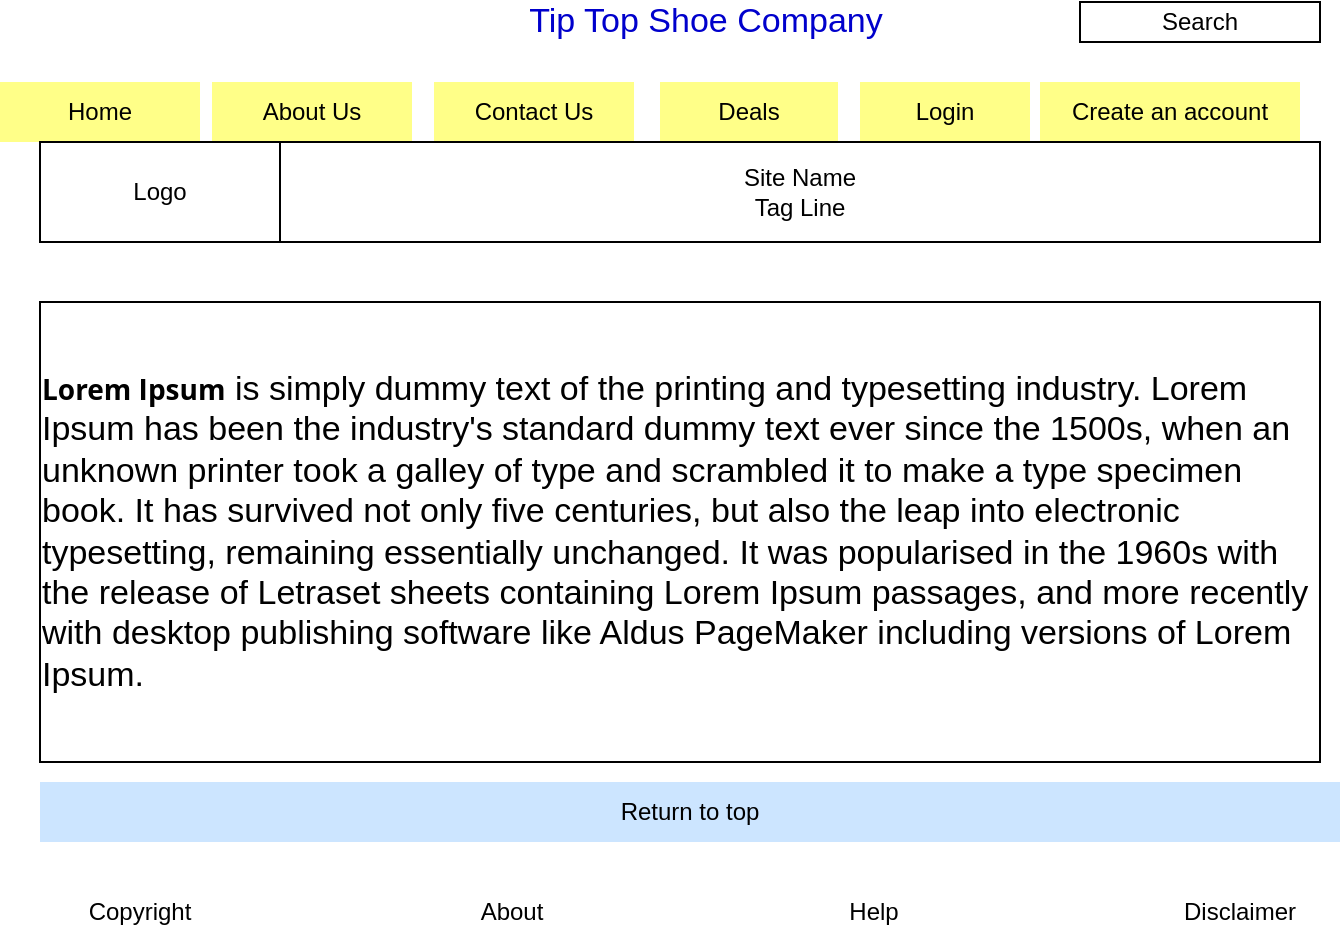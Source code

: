 <mxfile version="20.8.22" type="github">
  <diagram name="Page-1" id="wcaCd7EeFezKXFBg0lFr">
    <mxGraphModel dx="799" dy="1395" grid="1" gridSize="10" guides="1" tooltips="1" connect="1" arrows="1" fold="1" page="1" pageScale="1" pageWidth="1100" pageHeight="850" math="0" shadow="0">
      <root>
        <mxCell id="0" />
        <mxCell id="1" parent="0" />
        <mxCell id="QAXlqffc3XCzaR2EPbh7-1" value="Search" style="rounded=0;whiteSpace=wrap;html=1;" parent="1" vertex="1">
          <mxGeometry x="630" y="-500" width="120" height="20" as="geometry" />
        </mxCell>
        <mxCell id="QAXlqffc3XCzaR2EPbh7-2" value="Home" style="rounded=0;whiteSpace=wrap;html=1;strokeColor=none;fillColor=#ffff88;" parent="1" vertex="1">
          <mxGeometry x="90" y="-460" width="100" height="30" as="geometry" />
        </mxCell>
        <mxCell id="QAXlqffc3XCzaR2EPbh7-3" value="About Us" style="rounded=0;whiteSpace=wrap;html=1;strokeColor=none;fillColor=#ffff88;" parent="1" vertex="1">
          <mxGeometry x="196" y="-460" width="100" height="30" as="geometry" />
        </mxCell>
        <mxCell id="QAXlqffc3XCzaR2EPbh7-4" value="Contact Us" style="rounded=0;whiteSpace=wrap;html=1;strokeColor=none;fillColor=#ffff88;" parent="1" vertex="1">
          <mxGeometry x="307" y="-460" width="100" height="30" as="geometry" />
        </mxCell>
        <mxCell id="QAXlqffc3XCzaR2EPbh7-5" value="Deals" style="rounded=0;whiteSpace=wrap;html=1;strokeColor=none;fillColor=#ffff88;" parent="1" vertex="1">
          <mxGeometry x="420" y="-460" width="89" height="30" as="geometry" />
        </mxCell>
        <mxCell id="QAXlqffc3XCzaR2EPbh7-6" value="Login" style="rounded=0;whiteSpace=wrap;html=1;strokeColor=none;fillColor=#ffff88;" parent="1" vertex="1">
          <mxGeometry x="520" y="-460" width="85" height="30" as="geometry" />
        </mxCell>
        <mxCell id="QAXlqffc3XCzaR2EPbh7-7" value="Create an account" style="rounded=0;whiteSpace=wrap;html=1;strokeColor=none;fillColor=#ffff88;" parent="1" vertex="1">
          <mxGeometry x="610" y="-460" width="130" height="30" as="geometry" />
        </mxCell>
        <mxCell id="QAXlqffc3XCzaR2EPbh7-9" value="Site Name&lt;br&gt;Tag Line" style="rounded=0;whiteSpace=wrap;html=1;" parent="1" vertex="1">
          <mxGeometry x="230" y="-430" width="520" height="50" as="geometry" />
        </mxCell>
        <mxCell id="QAXlqffc3XCzaR2EPbh7-10" value="Logo" style="rounded=0;whiteSpace=wrap;html=1;" parent="1" vertex="1">
          <mxGeometry x="110" y="-430" width="120" height="50" as="geometry" />
        </mxCell>
        <mxCell id="QAXlqffc3XCzaR2EPbh7-27" value="Return to top" style="rounded=0;whiteSpace=wrap;html=1;strokeColor=none;fillColor=#cce5ff;" parent="1" vertex="1">
          <mxGeometry x="110" y="-110" width="650" height="30" as="geometry" />
        </mxCell>
        <mxCell id="QAXlqffc3XCzaR2EPbh7-29" value="Copyright" style="rounded=0;whiteSpace=wrap;html=1;strokeColor=none;" parent="1" vertex="1">
          <mxGeometry x="110" y="-60" width="100" height="30" as="geometry" />
        </mxCell>
        <mxCell id="QAXlqffc3XCzaR2EPbh7-30" value="About" style="rounded=0;whiteSpace=wrap;html=1;strokeColor=none;" parent="1" vertex="1">
          <mxGeometry x="296" y="-60" width="100" height="30" as="geometry" />
        </mxCell>
        <mxCell id="QAXlqffc3XCzaR2EPbh7-31" value="Help" style="rounded=0;whiteSpace=wrap;html=1;strokeColor=none;" parent="1" vertex="1">
          <mxGeometry x="477" y="-60" width="100" height="30" as="geometry" />
        </mxCell>
        <mxCell id="QAXlqffc3XCzaR2EPbh7-32" value="Disclaimer" style="rounded=0;whiteSpace=wrap;html=1;strokeColor=none;" parent="1" vertex="1">
          <mxGeometry x="660" y="-60" width="100" height="30" as="geometry" />
        </mxCell>
        <mxCell id="QAXlqffc3XCzaR2EPbh7-33" value="Tip Top Shoe Company" style="rounded=0;whiteSpace=wrap;html=1;strokeColor=none;fontColor=#0000CC;fontSize=17;" parent="1" vertex="1">
          <mxGeometry x="338.5" y="-500" width="207.5" height="20" as="geometry" />
        </mxCell>
        <mxCell id="uIyrIMlD8DhGRG01jT4R-2" value="&lt;div style=&quot;text-align: left;&quot;&gt;&lt;font color=&quot;#000000&quot;&gt;&lt;strong style=&quot;margin: 0px; padding: 0px; font-family: &amp;quot;Open Sans&amp;quot;, Arial, sans-serif; font-size: 14px; text-align: justify; background-color: rgb(255, 255, 255);&quot;&gt;Lorem Ipsum&lt;/strong&gt;&lt;span style=&quot;background-color: initial;&quot;&gt;&amp;nbsp;&lt;/span&gt;&lt;span style=&quot;background-color: initial;&quot;&gt;is simply dummy text of the printing and typesetting industry. Lorem Ipsum has been the industry&#39;s standard dummy text ever since the 1500s, when an unknown printer took a galley of type and scrambled it to make a type specimen book. It has survived not only five centuries, but also the leap into electronic typesetting, remaining essentially unchanged. It was popularised in the 1960s with the release of Letraset sheets containing Lorem Ipsum passages, and more recently with desktop publishing software like Aldus PageMaker including versions of Lorem Ipsum.&lt;/span&gt;&lt;/font&gt;&lt;/div&gt;" style="rounded=0;whiteSpace=wrap;html=1;fontSize=17;fontColor=#0000CC;" vertex="1" parent="1">
          <mxGeometry x="110" y="-350" width="640" height="230" as="geometry" />
        </mxCell>
      </root>
    </mxGraphModel>
  </diagram>
</mxfile>
